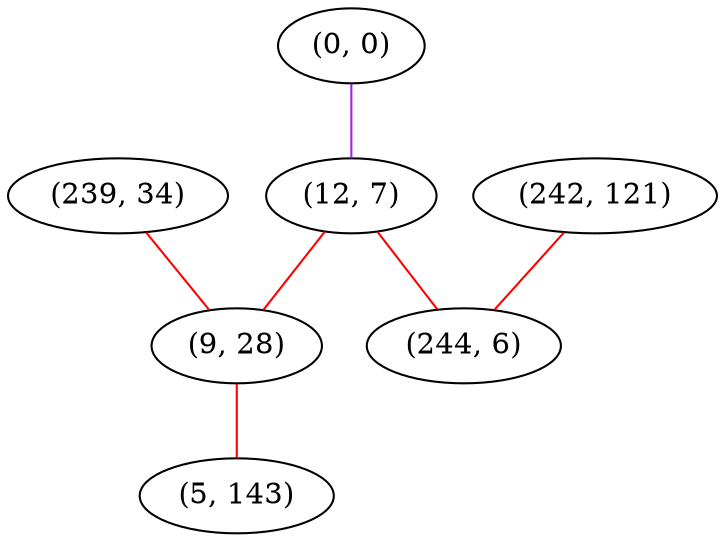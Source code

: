 graph "" {
"(0, 0)";
"(239, 34)";
"(242, 121)";
"(12, 7)";
"(9, 28)";
"(5, 143)";
"(244, 6)";
"(0, 0)" -- "(12, 7)"  [color=purple, key=0, weight=4];
"(239, 34)" -- "(9, 28)"  [color=red, key=0, weight=1];
"(242, 121)" -- "(244, 6)"  [color=red, key=0, weight=1];
"(12, 7)" -- "(244, 6)"  [color=red, key=0, weight=1];
"(12, 7)" -- "(9, 28)"  [color=red, key=0, weight=1];
"(9, 28)" -- "(5, 143)"  [color=red, key=0, weight=1];
}
